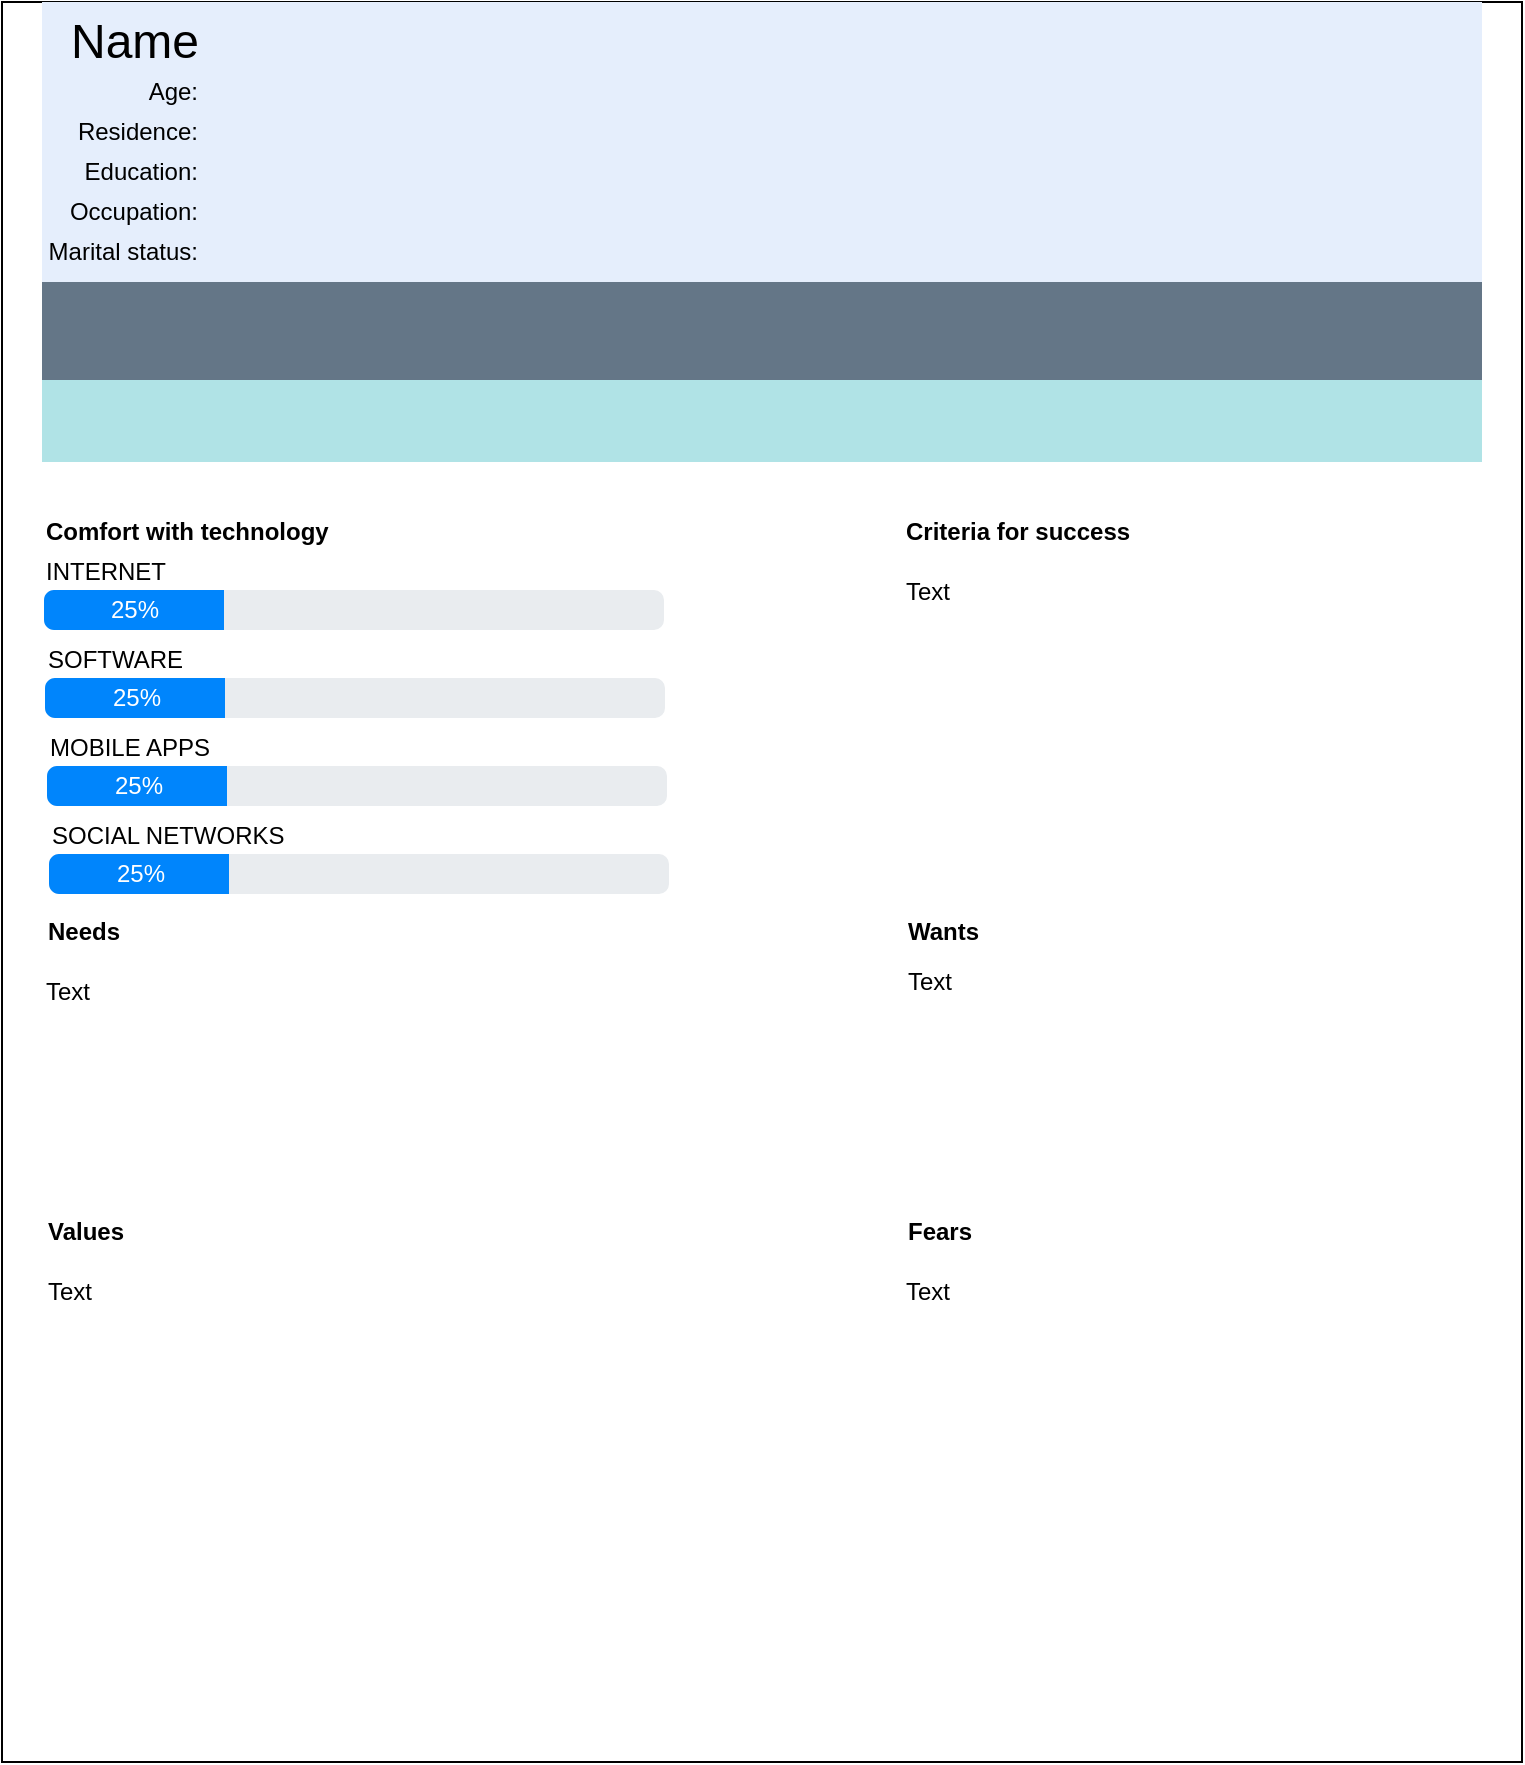 <mxfile version="21.2.1" type="github">
  <diagram name="Pagina-1" id="pmZUNeCn2QfLpuEW-w0X">
    <mxGraphModel dx="1110" dy="690" grid="1" gridSize="10" guides="1" tooltips="1" connect="1" arrows="1" fold="1" page="1" pageScale="1" pageWidth="827" pageHeight="1169" math="0" shadow="0">
      <root>
        <mxCell id="0" />
        <mxCell id="1" parent="0" />
        <mxCell id="BdhePRhXEv9RCVUlLokD-1" value="" style="rounded=0;whiteSpace=wrap;html=1;" parent="1" vertex="1">
          <mxGeometry x="200" y="80" width="760" height="880" as="geometry" />
        </mxCell>
        <mxCell id="BdhePRhXEv9RCVUlLokD-2" value="" style="rounded=0;whiteSpace=wrap;html=1;fillColor=#E5EEFC;strokeColor=none;" parent="1" vertex="1">
          <mxGeometry x="220" y="80" width="720" height="140" as="geometry" />
        </mxCell>
        <mxCell id="BdhePRhXEv9RCVUlLokD-3" value="&lt;font style=&quot;font-size: 24px;&quot;&gt;Name&lt;/font&gt;" style="text;html=1;align=center;verticalAlign=middle;resizable=0;points=[];autosize=1;strokeColor=none;fillColor=none;" parent="1" vertex="1">
          <mxGeometry x="221" y="80" width="90" height="40" as="geometry" />
        </mxCell>
        <mxCell id="ar-AbY8KUBSnzsoTHz6L-1" value="" style="rounded=0;whiteSpace=wrap;html=1;fillColor=#647687;strokeColor=none;fontColor=#ffffff;" vertex="1" parent="1">
          <mxGeometry x="220" y="220" width="720" height="49" as="geometry" />
        </mxCell>
        <mxCell id="ar-AbY8KUBSnzsoTHz6L-2" value="" style="rounded=0;whiteSpace=wrap;html=1;fillColor=#b0e3e6;strokeColor=none;" vertex="1" parent="1">
          <mxGeometry x="220" y="269" width="720" height="41" as="geometry" />
        </mxCell>
        <mxCell id="ar-AbY8KUBSnzsoTHz6L-3" value="Age:" style="text;html=1;strokeColor=none;fillColor=none;align=right;verticalAlign=middle;whiteSpace=wrap;rounded=0;" vertex="1" parent="1">
          <mxGeometry x="220" y="110" width="80" height="30" as="geometry" />
        </mxCell>
        <mxCell id="ar-AbY8KUBSnzsoTHz6L-4" value="Residence:" style="text;html=1;strokeColor=none;fillColor=none;align=right;verticalAlign=middle;whiteSpace=wrap;rounded=0;" vertex="1" parent="1">
          <mxGeometry x="221" y="130" width="79" height="30" as="geometry" />
        </mxCell>
        <mxCell id="ar-AbY8KUBSnzsoTHz6L-5" value="Education:" style="text;html=1;strokeColor=none;fillColor=none;align=right;verticalAlign=middle;whiteSpace=wrap;rounded=0;" vertex="1" parent="1">
          <mxGeometry x="221" y="150" width="79" height="30" as="geometry" />
        </mxCell>
        <mxCell id="ar-AbY8KUBSnzsoTHz6L-6" value="Occupation:" style="text;html=1;strokeColor=none;fillColor=none;align=right;verticalAlign=middle;whiteSpace=wrap;rounded=0;" vertex="1" parent="1">
          <mxGeometry x="221" y="170" width="79" height="30" as="geometry" />
        </mxCell>
        <mxCell id="ar-AbY8KUBSnzsoTHz6L-7" value="Marital status:" style="text;html=1;strokeColor=none;fillColor=none;align=right;verticalAlign=middle;whiteSpace=wrap;rounded=0;" vertex="1" parent="1">
          <mxGeometry x="221" y="190" width="79" height="30" as="geometry" />
        </mxCell>
        <mxCell id="ar-AbY8KUBSnzsoTHz6L-8" value="Comfort with technology" style="text;html=1;strokeColor=none;fillColor=none;align=left;verticalAlign=middle;whiteSpace=wrap;rounded=0;fontStyle=1" vertex="1" parent="1">
          <mxGeometry x="220" y="330" width="290" height="30" as="geometry" />
        </mxCell>
        <mxCell id="ar-AbY8KUBSnzsoTHz6L-9" value="Criteria for success" style="text;html=1;strokeColor=none;fillColor=none;align=left;verticalAlign=middle;whiteSpace=wrap;rounded=0;fontStyle=1" vertex="1" parent="1">
          <mxGeometry x="650" y="330" width="290" height="30" as="geometry" />
        </mxCell>
        <mxCell id="ar-AbY8KUBSnzsoTHz6L-10" value="INTERNET" style="text;html=1;strokeColor=none;fillColor=none;align=left;verticalAlign=middle;whiteSpace=wrap;rounded=0;" vertex="1" parent="1">
          <mxGeometry x="220" y="350" width="60" height="30" as="geometry" />
        </mxCell>
        <mxCell id="ar-AbY8KUBSnzsoTHz6L-11" value="" style="html=1;shadow=0;dashed=0;shape=mxgraph.bootstrap.rrect;rSize=5;fillColor=#E9ECEF;strokeColor=none;" vertex="1" parent="1">
          <mxGeometry x="221" y="374" width="310" height="20" as="geometry" />
        </mxCell>
        <mxCell id="ar-AbY8KUBSnzsoTHz6L-12" value="25%" style="html=1;shadow=0;dashed=0;shape=mxgraph.bootstrap.leftButton;rSize=5;fillColor=#0085FC;strokeColor=none;fontColor=#ffffff;resizeHeight=1;" vertex="1" parent="ar-AbY8KUBSnzsoTHz6L-11">
          <mxGeometry width="90" height="20" relative="1" as="geometry" />
        </mxCell>
        <mxCell id="ar-AbY8KUBSnzsoTHz6L-13" value="" style="html=1;shadow=0;dashed=0;shape=mxgraph.bootstrap.rrect;rSize=5;fillColor=#E9ECEF;strokeColor=none;" vertex="1" parent="1">
          <mxGeometry x="221.5" y="418" width="310" height="20" as="geometry" />
        </mxCell>
        <mxCell id="ar-AbY8KUBSnzsoTHz6L-14" value="25%" style="html=1;shadow=0;dashed=0;shape=mxgraph.bootstrap.leftButton;rSize=5;fillColor=#0085FC;strokeColor=none;fontColor=#ffffff;resizeHeight=1;" vertex="1" parent="ar-AbY8KUBSnzsoTHz6L-13">
          <mxGeometry width="90" height="20" relative="1" as="geometry" />
        </mxCell>
        <mxCell id="ar-AbY8KUBSnzsoTHz6L-15" value="SOFTWARE" style="text;html=1;strokeColor=none;fillColor=none;align=left;verticalAlign=middle;whiteSpace=wrap;rounded=0;" vertex="1" parent="1">
          <mxGeometry x="220.5" y="394" width="60" height="30" as="geometry" />
        </mxCell>
        <mxCell id="ar-AbY8KUBSnzsoTHz6L-16" value="" style="html=1;shadow=0;dashed=0;shape=mxgraph.bootstrap.rrect;rSize=5;fillColor=#E9ECEF;strokeColor=none;" vertex="1" parent="1">
          <mxGeometry x="222.5" y="462" width="310" height="20" as="geometry" />
        </mxCell>
        <mxCell id="ar-AbY8KUBSnzsoTHz6L-17" value="25%" style="html=1;shadow=0;dashed=0;shape=mxgraph.bootstrap.leftButton;rSize=5;fillColor=#0085FC;strokeColor=none;fontColor=#ffffff;resizeHeight=1;" vertex="1" parent="ar-AbY8KUBSnzsoTHz6L-16">
          <mxGeometry width="90" height="20" relative="1" as="geometry" />
        </mxCell>
        <mxCell id="ar-AbY8KUBSnzsoTHz6L-18" value="MOBILE APPS" style="text;html=1;strokeColor=none;fillColor=none;align=left;verticalAlign=middle;whiteSpace=wrap;rounded=0;" vertex="1" parent="1">
          <mxGeometry x="221.5" y="438" width="98.5" height="30" as="geometry" />
        </mxCell>
        <mxCell id="ar-AbY8KUBSnzsoTHz6L-19" value="" style="html=1;shadow=0;dashed=0;shape=mxgraph.bootstrap.rrect;rSize=5;fillColor=#E9ECEF;strokeColor=none;" vertex="1" parent="1">
          <mxGeometry x="223.5" y="506" width="310" height="20" as="geometry" />
        </mxCell>
        <mxCell id="ar-AbY8KUBSnzsoTHz6L-20" value="25%" style="html=1;shadow=0;dashed=0;shape=mxgraph.bootstrap.leftButton;rSize=5;fillColor=#0085FC;strokeColor=none;fontColor=#ffffff;resizeHeight=1;" vertex="1" parent="ar-AbY8KUBSnzsoTHz6L-19">
          <mxGeometry width="90" height="20" relative="1" as="geometry" />
        </mxCell>
        <mxCell id="ar-AbY8KUBSnzsoTHz6L-21" value="SOCIAL NETWORKS" style="text;html=1;strokeColor=none;fillColor=none;align=left;verticalAlign=middle;whiteSpace=wrap;rounded=0;" vertex="1" parent="1">
          <mxGeometry x="222.5" y="482" width="127.5" height="30" as="geometry" />
        </mxCell>
        <mxCell id="ar-AbY8KUBSnzsoTHz6L-22" value="Needs" style="text;html=1;strokeColor=none;fillColor=none;align=left;verticalAlign=middle;whiteSpace=wrap;rounded=0;fontStyle=1" vertex="1" parent="1">
          <mxGeometry x="221" y="530" width="290" height="30" as="geometry" />
        </mxCell>
        <mxCell id="ar-AbY8KUBSnzsoTHz6L-23" value="Wants" style="text;html=1;strokeColor=none;fillColor=none;align=left;verticalAlign=middle;whiteSpace=wrap;rounded=0;fontStyle=1" vertex="1" parent="1">
          <mxGeometry x="651" y="530" width="290" height="30" as="geometry" />
        </mxCell>
        <mxCell id="ar-AbY8KUBSnzsoTHz6L-24" value="Values" style="text;html=1;strokeColor=none;fillColor=none;align=left;verticalAlign=middle;whiteSpace=wrap;rounded=0;fontStyle=1" vertex="1" parent="1">
          <mxGeometry x="220.5" y="680" width="290" height="30" as="geometry" />
        </mxCell>
        <mxCell id="ar-AbY8KUBSnzsoTHz6L-25" value="Fears" style="text;html=1;strokeColor=none;fillColor=none;align=left;verticalAlign=middle;whiteSpace=wrap;rounded=0;fontStyle=1" vertex="1" parent="1">
          <mxGeometry x="650.5" y="680" width="290" height="30" as="geometry" />
        </mxCell>
        <mxCell id="ar-AbY8KUBSnzsoTHz6L-26" value="Text" style="text;html=1;align=left;verticalAlign=middle;resizable=0;points=[];autosize=1;strokeColor=none;fillColor=none;" vertex="1" parent="1">
          <mxGeometry x="220" y="560" width="50" height="30" as="geometry" />
        </mxCell>
        <mxCell id="ar-AbY8KUBSnzsoTHz6L-27" value="Text" style="text;html=1;align=left;verticalAlign=middle;resizable=0;points=[];autosize=1;strokeColor=none;fillColor=none;" vertex="1" parent="1">
          <mxGeometry x="651" y="555" width="50" height="30" as="geometry" />
        </mxCell>
        <mxCell id="ar-AbY8KUBSnzsoTHz6L-28" value="Text" style="text;html=1;align=left;verticalAlign=middle;resizable=0;points=[];autosize=1;strokeColor=none;fillColor=none;" vertex="1" parent="1">
          <mxGeometry x="650" y="360" width="50" height="30" as="geometry" />
        </mxCell>
        <mxCell id="ar-AbY8KUBSnzsoTHz6L-29" value="Text" style="text;html=1;align=left;verticalAlign=middle;resizable=0;points=[];autosize=1;strokeColor=none;fillColor=none;" vertex="1" parent="1">
          <mxGeometry x="650" y="710" width="50" height="30" as="geometry" />
        </mxCell>
        <mxCell id="ar-AbY8KUBSnzsoTHz6L-30" value="Text" style="text;html=1;align=left;verticalAlign=middle;resizable=0;points=[];autosize=1;strokeColor=none;fillColor=none;" vertex="1" parent="1">
          <mxGeometry x="221" y="710" width="50" height="30" as="geometry" />
        </mxCell>
      </root>
    </mxGraphModel>
  </diagram>
</mxfile>
